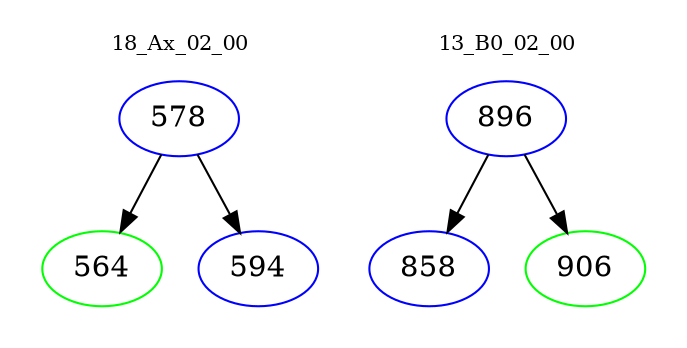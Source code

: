 digraph{
subgraph cluster_0 {
color = white
label = "18_Ax_02_00";
fontsize=10;
T0_578 [label="578", color="blue"]
T0_578 -> T0_564 [color="black"]
T0_564 [label="564", color="green"]
T0_578 -> T0_594 [color="black"]
T0_594 [label="594", color="blue"]
}
subgraph cluster_1 {
color = white
label = "13_B0_02_00";
fontsize=10;
T1_896 [label="896", color="blue"]
T1_896 -> T1_858 [color="black"]
T1_858 [label="858", color="blue"]
T1_896 -> T1_906 [color="black"]
T1_906 [label="906", color="green"]
}
}
